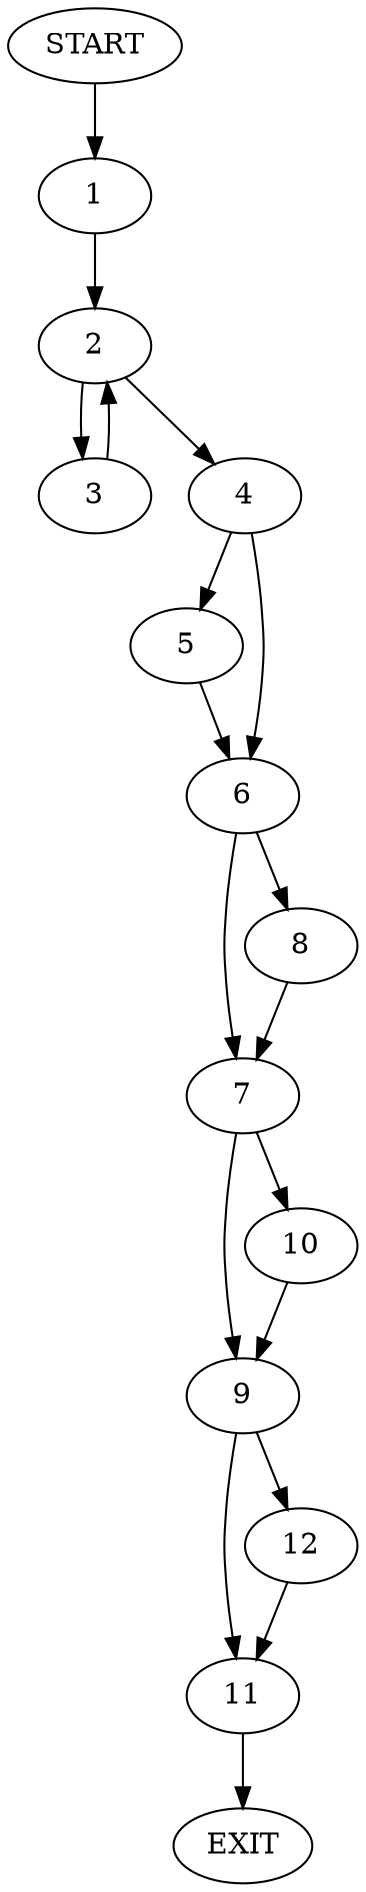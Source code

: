 digraph {
0 [label="START"]
13 [label="EXIT"]
0 -> 1
1 -> 2
2 -> 3
2 -> 4
3 -> 2
4 -> 5
4 -> 6
6 -> 7
6 -> 8
5 -> 6
8 -> 7
7 -> 9
7 -> 10
9 -> 11
9 -> 12
10 -> 9
12 -> 11
11 -> 13
}
